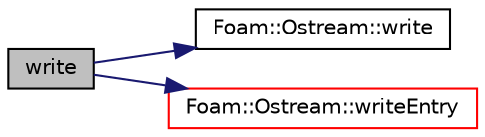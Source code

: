 digraph "write"
{
  bgcolor="transparent";
  edge [fontname="Helvetica",fontsize="10",labelfontname="Helvetica",labelfontsize="10"];
  node [fontname="Helvetica",fontsize="10",shape=record];
  rankdir="LR";
  Node1 [label="write",height=0.2,width=0.4,color="black", fillcolor="grey75", style="filled" fontcolor="black"];
  Node1 -> Node2 [color="midnightblue",fontsize="10",style="solid",fontname="Helvetica"];
  Node2 [label="Foam::Ostream::write",height=0.2,width=0.4,color="black",URL="$classFoam_1_1Ostream.html#a8da7514808d6493ccfd30582fc945aa1",tooltip="Write token to stream or otherwise handle it. "];
  Node1 -> Node3 [color="midnightblue",fontsize="10",style="solid",fontname="Helvetica"];
  Node3 [label="Foam::Ostream::writeEntry",height=0.2,width=0.4,color="red",URL="$classFoam_1_1Ostream.html#aeea4b8116bab3daf4b7beb454bcb5aa4",tooltip="Write a keyword/value entry. "];
}
